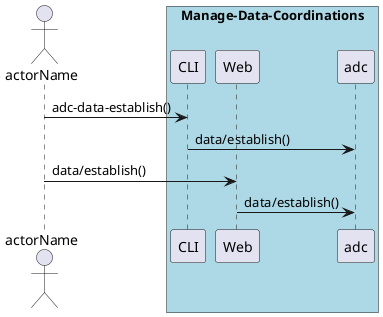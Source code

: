 @startuml
Actor "actorName" as A

box "Manage-Data-Coordinations" #lightblue
participant CLI as CLI
participant Web as Web
participant "adc" as S
A -> CLI : adc-data-establish()
CLI -> S : data/establish()
A -> Web : data/establish()
Web -> S : data/establish()
end box

@enduml

